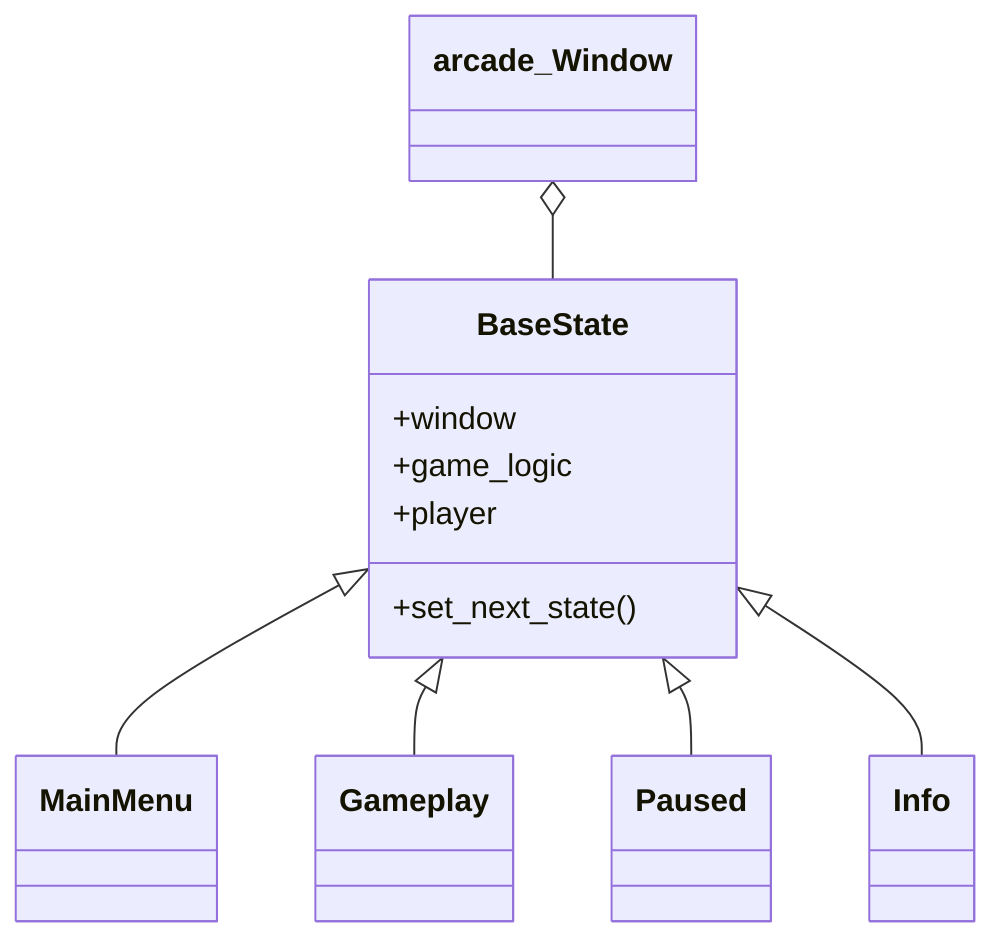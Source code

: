 classDiagram
%% @backgroundColor(#252525)
    arcade_Window o-- BaseState
    BaseState <|-- MainMenu
    BaseState <|-- Gameplay
    BaseState <|-- Paused
    BaseState <|-- Info
    class BaseState{
        +window
        +game_logic
        +player
        +set_next_state()
    }